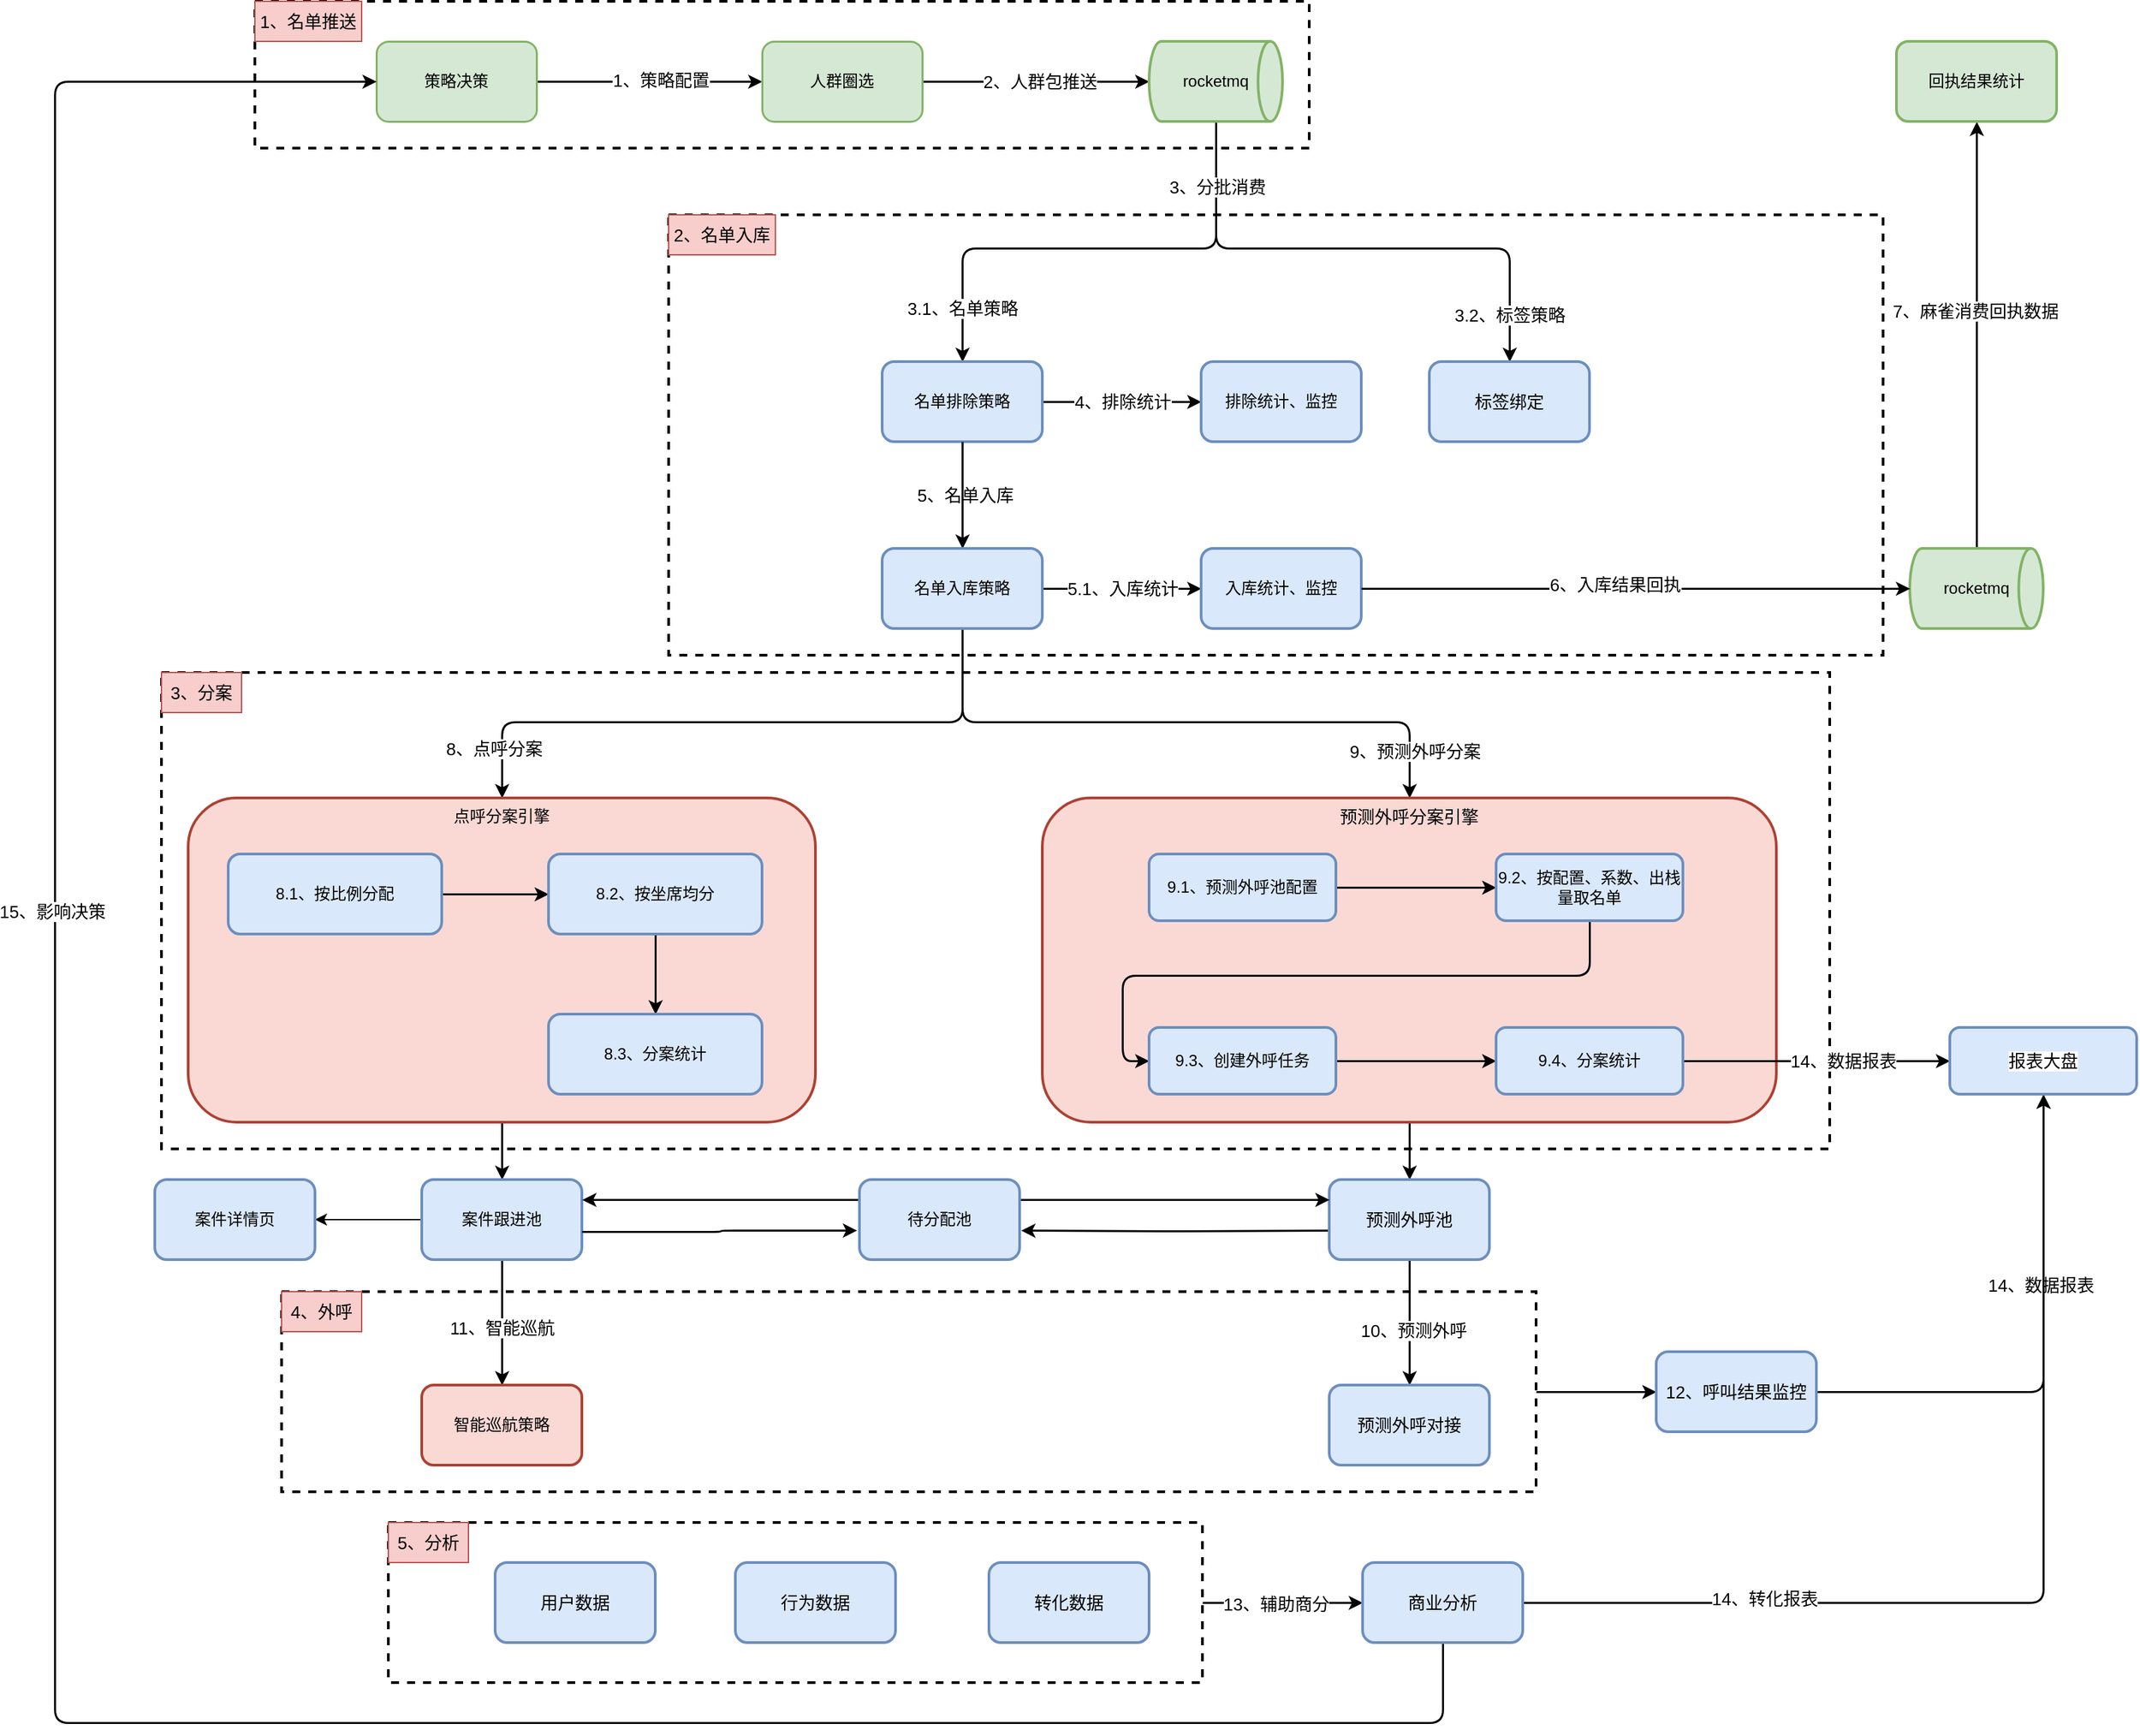<mxfile version="22.1.11" type="github">
  <diagram id="C5RBs43oDa-KdzZeNtuy" name="Page-1">
    <mxGraphModel dx="2531" dy="773" grid="1" gridSize="10" guides="1" tooltips="1" connect="1" arrows="1" fold="1" page="1" pageScale="1" pageWidth="827" pageHeight="1169" math="0" shadow="0">
      <root>
        <mxCell id="WIyWlLk6GJQsqaUBKTNV-0" />
        <mxCell id="WIyWlLk6GJQsqaUBKTNV-1" parent="WIyWlLk6GJQsqaUBKTNV-0" />
        <mxCell id="0QXstFSb4oRgifQFhRum-36" value="" style="rounded=0;whiteSpace=wrap;html=1;labelBackgroundColor=default;align=center;verticalAlign=middle;fontFamily=Helvetica;fontSize=13;fontColor=default;fillColor=none;gradientColor=none;dashed=1;strokeWidth=2;" parent="WIyWlLk6GJQsqaUBKTNV-1" vertex="1">
          <mxGeometry x="160" y="1127" width="940" height="150" as="geometry" />
        </mxCell>
        <mxCell id="0QXstFSb4oRgifQFhRum-48" value="" style="rounded=0;whiteSpace=wrap;html=1;labelBackgroundColor=default;align=center;verticalAlign=middle;fontFamily=Helvetica;fontSize=13;fontColor=default;fillColor=none;gradientColor=none;dashed=1;strokeWidth=2;" parent="WIyWlLk6GJQsqaUBKTNV-1" vertex="1">
          <mxGeometry x="240" y="1300" width="610" height="120" as="geometry" />
        </mxCell>
        <mxCell id="0QXstFSb4oRgifQFhRum-38" value="" style="rounded=0;whiteSpace=wrap;html=1;labelBackgroundColor=default;align=center;verticalAlign=middle;fontFamily=Helvetica;fontSize=13;fontColor=default;fillColor=none;gradientColor=none;dashed=1;strokeWidth=2;" parent="WIyWlLk6GJQsqaUBKTNV-1" vertex="1">
          <mxGeometry x="140" y="160" width="790" height="110" as="geometry" />
        </mxCell>
        <mxCell id="0QXstFSb4oRgifQFhRum-43" value="" style="edgeStyle=orthogonalEdgeStyle;shape=connector;rounded=1;orthogonalLoop=1;jettySize=auto;html=1;labelBackgroundColor=default;strokeColor=default;strokeWidth=1.5;align=center;verticalAlign=middle;fontFamily=Helvetica;fontSize=13;fontColor=default;endArrow=classic;entryX=0;entryY=0.5;entryDx=0;entryDy=0;" parent="WIyWlLk6GJQsqaUBKTNV-1" source="0QXstFSb4oRgifQFhRum-36" target="0QXstFSb4oRgifQFhRum-44" edge="1">
          <mxGeometry relative="1" as="geometry">
            <mxPoint x="1180" y="1200" as="targetPoint" />
          </mxGeometry>
        </mxCell>
        <mxCell id="0QXstFSb4oRgifQFhRum-34" value="" style="rounded=0;whiteSpace=wrap;html=1;labelBackgroundColor=default;align=center;verticalAlign=middle;fontFamily=Helvetica;fontSize=13;fontColor=default;fillColor=none;gradientColor=none;dashed=1;strokeWidth=2;" parent="WIyWlLk6GJQsqaUBKTNV-1" vertex="1">
          <mxGeometry x="70" y="663" width="1250" height="357" as="geometry" />
        </mxCell>
        <mxCell id="0QXstFSb4oRgifQFhRum-31" value="" style="rounded=0;whiteSpace=wrap;html=1;labelBackgroundColor=default;align=center;verticalAlign=middle;fontFamily=Helvetica;fontSize=13;fontColor=default;fillColor=none;gradientColor=none;dashed=1;strokeWidth=2;" parent="WIyWlLk6GJQsqaUBKTNV-1" vertex="1">
          <mxGeometry x="450" y="320" width="910" height="330" as="geometry" />
        </mxCell>
        <mxCell id="gLdE-QhClBPgRxDVnxu4-5" value="" style="edgeStyle=orthogonalEdgeStyle;rounded=1;orthogonalLoop=1;jettySize=auto;html=1;strokeWidth=1.5;" parent="WIyWlLk6GJQsqaUBKTNV-1" source="gLdE-QhClBPgRxDVnxu4-2" target="gLdE-QhClBPgRxDVnxu4-4" edge="1">
          <mxGeometry relative="1" as="geometry" />
        </mxCell>
        <mxCell id="gLdE-QhClBPgRxDVnxu4-6" value="1、策略配置" style="edgeLabel;html=1;align=center;verticalAlign=middle;resizable=0;points=[];fontSize=13;fontStyle=0" parent="gLdE-QhClBPgRxDVnxu4-5" vertex="1" connectable="0">
          <mxGeometry x="0.1" y="1" relative="1" as="geometry">
            <mxPoint as="offset" />
          </mxGeometry>
        </mxCell>
        <mxCell id="gLdE-QhClBPgRxDVnxu4-2" value="策略决策" style="rounded=1;whiteSpace=wrap;html=1;strokeWidth=1.5;fillColor=#d5e8d4;strokeColor=#82b366;" parent="WIyWlLk6GJQsqaUBKTNV-1" vertex="1">
          <mxGeometry x="231" y="190" width="120" height="60" as="geometry" />
        </mxCell>
        <mxCell id="gLdE-QhClBPgRxDVnxu4-8" value="" style="edgeStyle=orthogonalEdgeStyle;rounded=1;orthogonalLoop=1;jettySize=auto;html=1;fontFamily=Helvetica;fontSize=12;fontColor=default;strokeWidth=1.5;entryX=0;entryY=0.5;entryDx=0;entryDy=0;entryPerimeter=0;" parent="WIyWlLk6GJQsqaUBKTNV-1" source="gLdE-QhClBPgRxDVnxu4-4" target="gLdE-QhClBPgRxDVnxu4-10" edge="1">
          <mxGeometry relative="1" as="geometry">
            <mxPoint x="790" y="220" as="targetPoint" />
          </mxGeometry>
        </mxCell>
        <mxCell id="gLdE-QhClBPgRxDVnxu4-9" value="2、人群包推送" style="edgeLabel;html=1;align=center;verticalAlign=middle;resizable=0;points=[];fontSize=13;fontFamily=Helvetica;fontColor=default;fontStyle=0" parent="gLdE-QhClBPgRxDVnxu4-8" vertex="1" connectable="0">
          <mxGeometry x="0.033" relative="1" as="geometry">
            <mxPoint as="offset" />
          </mxGeometry>
        </mxCell>
        <mxCell id="gLdE-QhClBPgRxDVnxu4-4" value="人群圈选" style="rounded=1;whiteSpace=wrap;html=1;strokeWidth=1.5;fillColor=#d5e8d4;strokeColor=#82b366;" parent="WIyWlLk6GJQsqaUBKTNV-1" vertex="1">
          <mxGeometry x="520" y="190" width="120" height="60" as="geometry" />
        </mxCell>
        <mxCell id="gLdE-QhClBPgRxDVnxu4-14" value="" style="edgeStyle=orthogonalEdgeStyle;shape=connector;rounded=1;orthogonalLoop=1;jettySize=auto;html=1;labelBackgroundColor=default;strokeColor=default;strokeWidth=1.5;align=center;verticalAlign=middle;fontFamily=Helvetica;fontSize=12;fontColor=default;endArrow=classic;entryX=0.5;entryY=0;entryDx=0;entryDy=0;" parent="WIyWlLk6GJQsqaUBKTNV-1" source="gLdE-QhClBPgRxDVnxu4-10" target="gLdE-QhClBPgRxDVnxu4-40" edge="1">
          <mxGeometry relative="1" as="geometry">
            <mxPoint x="670" y="425" as="targetPoint" />
            <Array as="points">
              <mxPoint x="860" y="345" />
              <mxPoint x="670" y="345" />
            </Array>
          </mxGeometry>
        </mxCell>
        <mxCell id="gLdE-QhClBPgRxDVnxu4-17" style="edgeStyle=orthogonalEdgeStyle;shape=connector;rounded=1;orthogonalLoop=1;jettySize=auto;html=1;labelBackgroundColor=default;strokeColor=default;strokeWidth=1.5;align=center;verticalAlign=middle;fontFamily=Helvetica;fontSize=12;fontColor=default;endArrow=classic;entryX=0.5;entryY=0;entryDx=0;entryDy=0;entryPerimeter=0;" parent="WIyWlLk6GJQsqaUBKTNV-1" source="gLdE-QhClBPgRxDVnxu4-10" target="2kfFUkeNst7DjbefP4rm-22" edge="1">
          <mxGeometry relative="1" as="geometry">
            <mxPoint x="1080" y="425" as="targetPoint" />
            <Array as="points">
              <mxPoint x="860" y="345" />
              <mxPoint x="1080" y="345" />
            </Array>
          </mxGeometry>
        </mxCell>
        <mxCell id="gLdE-QhClBPgRxDVnxu4-20" value="3.2、标签策略" style="edgeLabel;html=1;align=center;verticalAlign=middle;resizable=0;points=[];fontSize=13;fontFamily=Helvetica;fontColor=default;fontStyle=0" parent="gLdE-QhClBPgRxDVnxu4-17" vertex="1" connectable="0">
          <mxGeometry x="0.647" y="1" relative="1" as="geometry">
            <mxPoint x="-1" y="35" as="offset" />
          </mxGeometry>
        </mxCell>
        <mxCell id="0QXstFSb4oRgifQFhRum-40" value="3、分批消费" style="edgeLabel;html=1;align=center;verticalAlign=middle;resizable=0;points=[];fontSize=13;fontFamily=Helvetica;fontColor=default;" parent="gLdE-QhClBPgRxDVnxu4-17" vertex="1" connectable="0">
          <mxGeometry x="-0.757" y="1" relative="1" as="geometry">
            <mxPoint as="offset" />
          </mxGeometry>
        </mxCell>
        <mxCell id="gLdE-QhClBPgRxDVnxu4-10" value="rocketmq" style="strokeWidth=2;html=1;shape=mxgraph.flowchart.direct_data;whiteSpace=wrap;rounded=1;strokeColor=#82b366;align=center;verticalAlign=middle;fontFamily=Helvetica;fontSize=12;fillColor=#d5e8d4;" parent="WIyWlLk6GJQsqaUBKTNV-1" vertex="1">
          <mxGeometry x="810" y="190" width="100" height="60" as="geometry" />
        </mxCell>
        <mxCell id="gLdE-QhClBPgRxDVnxu4-18" value="&lt;span style=&quot;font-weight: normal;&quot;&gt;3.1、名单策略&lt;/span&gt;" style="edgeLabel;html=1;align=center;verticalAlign=middle;resizable=0;points=[];fontSize=13;fontFamily=Helvetica;fontColor=default;fontStyle=1" parent="WIyWlLk6GJQsqaUBKTNV-1" vertex="1" connectable="0">
          <mxGeometry x="670" y="390" as="geometry" />
        </mxCell>
        <mxCell id="2kfFUkeNst7DjbefP4rm-6" value="" style="edgeStyle=orthogonalEdgeStyle;shape=connector;rounded=1;orthogonalLoop=1;jettySize=auto;html=1;labelBackgroundColor=default;strokeColor=default;strokeWidth=1.5;align=center;verticalAlign=middle;fontFamily=Helvetica;fontSize=13;fontColor=default;endArrow=classic;" parent="WIyWlLk6GJQsqaUBKTNV-1" source="gLdE-QhClBPgRxDVnxu4-40" target="2kfFUkeNst7DjbefP4rm-5" edge="1">
          <mxGeometry relative="1" as="geometry" />
        </mxCell>
        <mxCell id="2kfFUkeNst7DjbefP4rm-15" value="4、排除统计" style="edgeLabel;html=1;align=center;verticalAlign=middle;resizable=0;points=[];fontSize=13;fontFamily=Helvetica;fontColor=default;" parent="2kfFUkeNst7DjbefP4rm-6" vertex="1" connectable="0">
          <mxGeometry x="-0.25" relative="1" as="geometry">
            <mxPoint x="15" as="offset" />
          </mxGeometry>
        </mxCell>
        <mxCell id="2kfFUkeNst7DjbefP4rm-9" value="" style="edgeStyle=orthogonalEdgeStyle;shape=connector;rounded=1;orthogonalLoop=1;jettySize=auto;html=1;labelBackgroundColor=default;strokeColor=default;strokeWidth=1.5;align=center;verticalAlign=middle;fontFamily=Helvetica;fontSize=13;fontColor=default;endArrow=classic;" parent="WIyWlLk6GJQsqaUBKTNV-1" source="gLdE-QhClBPgRxDVnxu4-40" target="2kfFUkeNst7DjbefP4rm-8" edge="1">
          <mxGeometry relative="1" as="geometry" />
        </mxCell>
        <mxCell id="0QXstFSb4oRgifQFhRum-0" value="5、名单入库" style="edgeLabel;html=1;align=center;verticalAlign=middle;resizable=0;points=[];fontSize=13;" parent="2kfFUkeNst7DjbefP4rm-9" vertex="1" connectable="0">
          <mxGeometry x="-0.241" y="2" relative="1" as="geometry">
            <mxPoint y="9" as="offset" />
          </mxGeometry>
        </mxCell>
        <mxCell id="gLdE-QhClBPgRxDVnxu4-40" value="名单排除策略" style="whiteSpace=wrap;html=1;fillColor=#dae8fc;strokeColor=#6c8ebf;strokeWidth=2;rounded=1;" parent="WIyWlLk6GJQsqaUBKTNV-1" vertex="1">
          <mxGeometry x="610" y="430" width="120" height="60" as="geometry" />
        </mxCell>
        <mxCell id="2kfFUkeNst7DjbefP4rm-5" value="排除统计、监控" style="whiteSpace=wrap;html=1;fillColor=#dae8fc;strokeColor=#6c8ebf;strokeWidth=2;rounded=1;" parent="WIyWlLk6GJQsqaUBKTNV-1" vertex="1">
          <mxGeometry x="849" y="430" width="120" height="60" as="geometry" />
        </mxCell>
        <mxCell id="2kfFUkeNst7DjbefP4rm-11" value="" style="edgeStyle=orthogonalEdgeStyle;shape=connector;rounded=1;orthogonalLoop=1;jettySize=auto;html=1;labelBackgroundColor=default;strokeColor=default;strokeWidth=1.5;align=center;verticalAlign=middle;fontFamily=Helvetica;fontSize=13;fontColor=default;endArrow=classic;" parent="WIyWlLk6GJQsqaUBKTNV-1" source="2kfFUkeNst7DjbefP4rm-8" target="2kfFUkeNst7DjbefP4rm-10" edge="1">
          <mxGeometry relative="1" as="geometry" />
        </mxCell>
        <mxCell id="2kfFUkeNst7DjbefP4rm-16" value="5.1、入库统计" style="edgeLabel;html=1;align=center;verticalAlign=middle;resizable=0;points=[];fontSize=13;fontFamily=Helvetica;fontColor=default;" parent="2kfFUkeNst7DjbefP4rm-11" vertex="1" connectable="0">
          <mxGeometry x="-0.117" relative="1" as="geometry">
            <mxPoint x="7" as="offset" />
          </mxGeometry>
        </mxCell>
        <mxCell id="2kfFUkeNst7DjbefP4rm-24" value="" style="edgeStyle=orthogonalEdgeStyle;shape=connector;rounded=1;orthogonalLoop=1;jettySize=auto;html=1;labelBackgroundColor=default;strokeColor=default;strokeWidth=1.5;align=center;verticalAlign=middle;fontFamily=Helvetica;fontSize=13;fontColor=default;endArrow=classic;" parent="WIyWlLk6GJQsqaUBKTNV-1" target="2kfFUkeNst7DjbefP4rm-23" edge="1">
          <mxGeometry relative="1" as="geometry">
            <mxPoint x="670" y="490" as="sourcePoint" />
            <Array as="points">
              <mxPoint x="670" y="700" />
              <mxPoint x="325" y="700" />
            </Array>
          </mxGeometry>
        </mxCell>
        <mxCell id="2kfFUkeNst7DjbefP4rm-28" value="8、点呼分案" style="edgeLabel;html=1;align=center;verticalAlign=middle;resizable=0;points=[];fontSize=13;fontFamily=Helvetica;fontColor=default;" parent="2kfFUkeNst7DjbefP4rm-24" vertex="1" connectable="0">
          <mxGeometry x="0.773" y="-1" relative="1" as="geometry">
            <mxPoint x="-19" y="21" as="offset" />
          </mxGeometry>
        </mxCell>
        <mxCell id="2kfFUkeNst7DjbefP4rm-26" style="edgeStyle=orthogonalEdgeStyle;shape=connector;rounded=1;orthogonalLoop=1;jettySize=auto;html=1;labelBackgroundColor=default;strokeColor=default;strokeWidth=1.5;align=center;verticalAlign=middle;fontFamily=Helvetica;fontSize=13;fontColor=default;endArrow=classic;exitX=0.5;exitY=1;exitDx=0;exitDy=0;" parent="WIyWlLk6GJQsqaUBKTNV-1" target="2kfFUkeNst7DjbefP4rm-25" edge="1">
          <mxGeometry relative="1" as="geometry">
            <mxPoint x="670" y="593" as="sourcePoint" />
            <Array as="points">
              <mxPoint x="670" y="700" />
              <mxPoint x="1005" y="700" />
            </Array>
          </mxGeometry>
        </mxCell>
        <mxCell id="2kfFUkeNst7DjbefP4rm-29" value="9、预测外呼分案" style="edgeLabel;html=1;align=center;verticalAlign=middle;resizable=0;points=[];fontSize=13;fontFamily=Helvetica;fontColor=default;" parent="2kfFUkeNst7DjbefP4rm-26" vertex="1" connectable="0">
          <mxGeometry x="0.682" y="-2" relative="1" as="geometry">
            <mxPoint x="26" y="20" as="offset" />
          </mxGeometry>
        </mxCell>
        <mxCell id="2kfFUkeNst7DjbefP4rm-8" value="名单入库策略" style="whiteSpace=wrap;html=1;fillColor=#dae8fc;strokeColor=#6c8ebf;strokeWidth=2;rounded=1;" parent="WIyWlLk6GJQsqaUBKTNV-1" vertex="1">
          <mxGeometry x="610" y="570" width="120" height="60" as="geometry" />
        </mxCell>
        <mxCell id="2kfFUkeNst7DjbefP4rm-10" value="入库统计、监控" style="whiteSpace=wrap;html=1;fillColor=#dae8fc;strokeColor=#6c8ebf;strokeWidth=2;rounded=1;" parent="WIyWlLk6GJQsqaUBKTNV-1" vertex="1">
          <mxGeometry x="849" y="570" width="120" height="60" as="geometry" />
        </mxCell>
        <mxCell id="2kfFUkeNst7DjbefP4rm-20" value="" style="edgeStyle=orthogonalEdgeStyle;shape=connector;rounded=1;orthogonalLoop=1;jettySize=auto;html=1;labelBackgroundColor=default;strokeColor=default;strokeWidth=1.5;align=center;verticalAlign=middle;fontFamily=Helvetica;fontSize=13;fontColor=default;endArrow=classic;" parent="WIyWlLk6GJQsqaUBKTNV-1" source="2kfFUkeNst7DjbefP4rm-12" target="2kfFUkeNst7DjbefP4rm-19" edge="1">
          <mxGeometry relative="1" as="geometry" />
        </mxCell>
        <mxCell id="2kfFUkeNst7DjbefP4rm-21" value="7、麻雀消费回执数据" style="edgeLabel;html=1;align=center;verticalAlign=middle;resizable=0;points=[];fontSize=13;fontFamily=Helvetica;fontColor=default;" parent="2kfFUkeNst7DjbefP4rm-20" vertex="1" connectable="0">
          <mxGeometry x="0.111" y="1" relative="1" as="geometry">
            <mxPoint as="offset" />
          </mxGeometry>
        </mxCell>
        <mxCell id="2kfFUkeNst7DjbefP4rm-12" value="rocketmq" style="strokeWidth=2;html=1;shape=mxgraph.flowchart.direct_data;whiteSpace=wrap;rounded=1;strokeColor=#82b366;align=center;verticalAlign=middle;fontFamily=Helvetica;fontSize=12;fillColor=#d5e8d4;" parent="WIyWlLk6GJQsqaUBKTNV-1" vertex="1">
          <mxGeometry x="1380" y="570" width="100" height="60" as="geometry" />
        </mxCell>
        <mxCell id="2kfFUkeNst7DjbefP4rm-13" style="edgeStyle=orthogonalEdgeStyle;shape=connector;rounded=1;orthogonalLoop=1;jettySize=auto;html=1;entryX=0;entryY=0.5;entryDx=0;entryDy=0;entryPerimeter=0;labelBackgroundColor=default;strokeColor=default;strokeWidth=1.5;align=center;verticalAlign=middle;fontFamily=Helvetica;fontSize=13;fontColor=default;endArrow=classic;" parent="WIyWlLk6GJQsqaUBKTNV-1" source="2kfFUkeNst7DjbefP4rm-10" target="2kfFUkeNst7DjbefP4rm-12" edge="1">
          <mxGeometry relative="1" as="geometry" />
        </mxCell>
        <mxCell id="2kfFUkeNst7DjbefP4rm-14" value="6、入库结果回执" style="edgeLabel;html=1;align=center;verticalAlign=middle;resizable=0;points=[];fontSize=13;fontFamily=Helvetica;fontColor=default;" parent="2kfFUkeNst7DjbefP4rm-13" vertex="1" connectable="0">
          <mxGeometry x="-0.077" y="3" relative="1" as="geometry">
            <mxPoint as="offset" />
          </mxGeometry>
        </mxCell>
        <mxCell id="2kfFUkeNst7DjbefP4rm-19" value="回执结果统计" style="whiteSpace=wrap;html=1;fillColor=#d5e8d4;strokeColor=#82b366;strokeWidth=2;rounded=1;" parent="WIyWlLk6GJQsqaUBKTNV-1" vertex="1">
          <mxGeometry x="1370" y="190" width="120" height="60" as="geometry" />
        </mxCell>
        <mxCell id="2kfFUkeNst7DjbefP4rm-22" value="标签绑定" style="whiteSpace=wrap;html=1;fillColor=#dae8fc;strokeColor=#6c8ebf;strokeWidth=2;rounded=1;labelBackgroundColor=none;align=center;verticalAlign=middle;fontFamily=Helvetica;fontSize=13;fontColor=default;" parent="WIyWlLk6GJQsqaUBKTNV-1" vertex="1">
          <mxGeometry x="1020" y="430" width="120" height="60" as="geometry" />
        </mxCell>
        <mxCell id="0QXstFSb4oRgifQFhRum-16" style="edgeStyle=orthogonalEdgeStyle;shape=connector;rounded=1;orthogonalLoop=1;jettySize=auto;html=1;labelBackgroundColor=default;strokeColor=default;strokeWidth=1.5;align=center;verticalAlign=middle;fontFamily=Helvetica;fontSize=13;fontColor=default;endArrow=classic;exitX=0.5;exitY=1;exitDx=0;exitDy=0;" parent="WIyWlLk6GJQsqaUBKTNV-1" source="2kfFUkeNst7DjbefP4rm-23" target="2kfFUkeNst7DjbefP4rm-32" edge="1">
          <mxGeometry relative="1" as="geometry">
            <mxPoint x="325" y="950" as="sourcePoint" />
          </mxGeometry>
        </mxCell>
        <mxCell id="2kfFUkeNst7DjbefP4rm-23" value="点呼分案引擎" style="whiteSpace=wrap;html=1;fillColor=#fad9d5;strokeColor=#ae4132;strokeWidth=2;rounded=1;verticalAlign=top;" parent="WIyWlLk6GJQsqaUBKTNV-1" vertex="1">
          <mxGeometry x="90" y="757" width="470" height="243" as="geometry" />
        </mxCell>
        <mxCell id="0QXstFSb4oRgifQFhRum-18" style="edgeStyle=orthogonalEdgeStyle;shape=connector;rounded=1;orthogonalLoop=1;jettySize=auto;html=1;entryX=0.5;entryY=0;entryDx=0;entryDy=0;labelBackgroundColor=default;strokeColor=default;strokeWidth=1.5;align=center;verticalAlign=middle;fontFamily=Helvetica;fontSize=13;fontColor=default;endArrow=classic;exitX=0.5;exitY=1;exitDx=0;exitDy=0;" parent="WIyWlLk6GJQsqaUBKTNV-1" source="2kfFUkeNst7DjbefP4rm-25" target="2kfFUkeNst7DjbefP4rm-30" edge="1">
          <mxGeometry relative="1" as="geometry">
            <mxPoint x="1005" y="950" as="sourcePoint" />
          </mxGeometry>
        </mxCell>
        <mxCell id="2kfFUkeNst7DjbefP4rm-25" value="预测外呼分案引擎" style="whiteSpace=wrap;html=1;fillColor=#fad9d5;strokeColor=#ae4132;strokeWidth=2;rounded=1;labelBackgroundColor=none;align=center;verticalAlign=top;fontFamily=Helvetica;fontSize=13;" parent="WIyWlLk6GJQsqaUBKTNV-1" vertex="1">
          <mxGeometry x="730" y="757" width="550" height="243" as="geometry" />
        </mxCell>
        <mxCell id="2kfFUkeNst7DjbefP4rm-40" value="" style="edgeStyle=orthogonalEdgeStyle;shape=connector;rounded=1;orthogonalLoop=1;jettySize=auto;html=1;labelBackgroundColor=default;strokeColor=default;strokeWidth=1.5;align=center;verticalAlign=middle;fontFamily=Helvetica;fontSize=13;fontColor=default;endArrow=classic;" parent="WIyWlLk6GJQsqaUBKTNV-1" source="2kfFUkeNst7DjbefP4rm-30" target="2kfFUkeNst7DjbefP4rm-39" edge="1">
          <mxGeometry relative="1" as="geometry" />
        </mxCell>
        <mxCell id="2kfFUkeNst7DjbefP4rm-41" value="10、预测外呼" style="edgeLabel;html=1;align=center;verticalAlign=middle;resizable=0;points=[];fontSize=13;fontFamily=Helvetica;fontColor=default;" parent="2kfFUkeNst7DjbefP4rm-40" vertex="1" connectable="0">
          <mxGeometry x="-0.175" y="3" relative="1" as="geometry">
            <mxPoint y="14" as="offset" />
          </mxGeometry>
        </mxCell>
        <mxCell id="2kfFUkeNst7DjbefP4rm-46" style="edgeStyle=orthogonalEdgeStyle;shape=connector;rounded=1;orthogonalLoop=1;jettySize=auto;html=1;entryX=1.008;entryY=0.633;entryDx=0;entryDy=0;labelBackgroundColor=default;strokeColor=default;strokeWidth=1.5;align=center;verticalAlign=middle;fontFamily=Helvetica;fontSize=13;fontColor=default;endArrow=classic;exitX=0;exitY=0.75;exitDx=0;exitDy=0;entryPerimeter=0;" parent="WIyWlLk6GJQsqaUBKTNV-1" target="2kfFUkeNst7DjbefP4rm-34" edge="1">
          <mxGeometry relative="1" as="geometry">
            <mxPoint x="945" y="1081" as="sourcePoint" />
            <mxPoint x="690" y="1081" as="targetPoint" />
            <Array as="points" />
          </mxGeometry>
        </mxCell>
        <mxCell id="2kfFUkeNst7DjbefP4rm-30" value="预测外呼池" style="whiteSpace=wrap;html=1;fillColor=#dae8fc;strokeColor=#6c8ebf;strokeWidth=2;rounded=1;labelBackgroundColor=none;align=center;verticalAlign=middle;fontFamily=Helvetica;fontSize=13;" parent="WIyWlLk6GJQsqaUBKTNV-1" vertex="1">
          <mxGeometry x="945" y="1043" width="120" height="60" as="geometry" />
        </mxCell>
        <mxCell id="0QXstFSb4oRgifQFhRum-22" value="" style="edgeStyle=orthogonalEdgeStyle;shape=connector;rounded=1;orthogonalLoop=1;jettySize=auto;html=1;labelBackgroundColor=default;strokeColor=default;strokeWidth=1.5;align=center;verticalAlign=middle;fontFamily=Helvetica;fontSize=13;fontColor=default;endArrow=classic;" parent="WIyWlLk6GJQsqaUBKTNV-1" source="2kfFUkeNst7DjbefP4rm-32" target="0QXstFSb4oRgifQFhRum-21" edge="1">
          <mxGeometry relative="1" as="geometry" />
        </mxCell>
        <mxCell id="0QXstFSb4oRgifQFhRum-23" value="11、智能巡航" style="edgeLabel;html=1;align=center;verticalAlign=middle;resizable=0;points=[];fontSize=13;fontFamily=Helvetica;fontColor=default;" parent="0QXstFSb4oRgifQFhRum-22" vertex="1" connectable="0">
          <mxGeometry x="-0.1" relative="1" as="geometry">
            <mxPoint y="8" as="offset" />
          </mxGeometry>
        </mxCell>
        <mxCell id="d5Nb9R30I1N5eDlKgmlV-1" value="" style="edgeStyle=orthogonalEdgeStyle;rounded=0;orthogonalLoop=1;jettySize=auto;html=1;" edge="1" parent="WIyWlLk6GJQsqaUBKTNV-1" source="2kfFUkeNst7DjbefP4rm-32" target="d5Nb9R30I1N5eDlKgmlV-0">
          <mxGeometry relative="1" as="geometry" />
        </mxCell>
        <mxCell id="2kfFUkeNst7DjbefP4rm-32" value="案件跟进池" style="whiteSpace=wrap;html=1;fillColor=#dae8fc;strokeColor=#6c8ebf;strokeWidth=2;rounded=1;" parent="WIyWlLk6GJQsqaUBKTNV-1" vertex="1">
          <mxGeometry x="265" y="1043" width="120" height="60" as="geometry" />
        </mxCell>
        <mxCell id="2kfFUkeNst7DjbefP4rm-44" style="edgeStyle=orthogonalEdgeStyle;shape=connector;rounded=1;orthogonalLoop=1;jettySize=auto;html=1;entryX=1;entryY=0.25;entryDx=0;entryDy=0;labelBackgroundColor=default;strokeColor=default;strokeWidth=1.5;align=center;verticalAlign=middle;fontFamily=Helvetica;fontSize=13;fontColor=default;endArrow=classic;exitX=0;exitY=0.25;exitDx=0;exitDy=0;" parent="WIyWlLk6GJQsqaUBKTNV-1" source="2kfFUkeNst7DjbefP4rm-34" target="2kfFUkeNst7DjbefP4rm-32" edge="1">
          <mxGeometry relative="1" as="geometry">
            <mxPoint x="510" y="1063" as="sourcePoint" />
            <mxPoint x="430" y="1063" as="targetPoint" />
          </mxGeometry>
        </mxCell>
        <mxCell id="2kfFUkeNst7DjbefP4rm-45" style="edgeStyle=orthogonalEdgeStyle;shape=connector;rounded=1;orthogonalLoop=1;jettySize=auto;html=1;entryX=0;entryY=0.25;entryDx=0;entryDy=0;labelBackgroundColor=default;strokeColor=default;strokeWidth=1.5;align=center;verticalAlign=middle;fontFamily=Helvetica;fontSize=13;fontColor=default;endArrow=classic;exitX=1;exitY=0.25;exitDx=0;exitDy=0;" parent="WIyWlLk6GJQsqaUBKTNV-1" source="2kfFUkeNst7DjbefP4rm-34" target="2kfFUkeNst7DjbefP4rm-30" edge="1">
          <mxGeometry relative="1" as="geometry">
            <mxPoint x="727" y="1053" as="sourcePoint" />
            <mxPoint x="827" y="1053" as="targetPoint" />
          </mxGeometry>
        </mxCell>
        <mxCell id="2kfFUkeNst7DjbefP4rm-34" value="待分配池" style="whiteSpace=wrap;html=1;fillColor=#dae8fc;strokeColor=#6c8ebf;strokeWidth=2;rounded=1;" parent="WIyWlLk6GJQsqaUBKTNV-1" vertex="1">
          <mxGeometry x="593" y="1043" width="120" height="60" as="geometry" />
        </mxCell>
        <mxCell id="2kfFUkeNst7DjbefP4rm-39" value="预测外呼对接" style="whiteSpace=wrap;html=1;fillColor=#dae8fc;strokeColor=#6c8ebf;strokeWidth=2;rounded=1;labelBackgroundColor=none;align=center;verticalAlign=middle;fontFamily=Helvetica;fontSize=13;" parent="WIyWlLk6GJQsqaUBKTNV-1" vertex="1">
          <mxGeometry x="945" y="1197" width="120" height="60" as="geometry" />
        </mxCell>
        <mxCell id="0QXstFSb4oRgifQFhRum-12" style="edgeStyle=orthogonalEdgeStyle;shape=connector;rounded=1;orthogonalLoop=1;jettySize=auto;html=1;entryX=0;entryY=0.5;entryDx=0;entryDy=0;labelBackgroundColor=default;strokeColor=default;strokeWidth=1.5;align=center;verticalAlign=middle;fontFamily=Helvetica;fontSize=13;fontColor=default;endArrow=classic;" parent="WIyWlLk6GJQsqaUBKTNV-1" source="0QXstFSb4oRgifQFhRum-1" target="0QXstFSb4oRgifQFhRum-2" edge="1">
          <mxGeometry relative="1" as="geometry" />
        </mxCell>
        <mxCell id="0QXstFSb4oRgifQFhRum-1" value="8.1、按比例分配" style="whiteSpace=wrap;html=1;fillColor=#dae8fc;strokeColor=#6c8ebf;strokeWidth=2;rounded=1;" parent="WIyWlLk6GJQsqaUBKTNV-1" vertex="1">
          <mxGeometry x="120" y="799" width="160" height="60" as="geometry" />
        </mxCell>
        <mxCell id="0QXstFSb4oRgifQFhRum-20" value="" style="edgeStyle=orthogonalEdgeStyle;shape=connector;rounded=1;orthogonalLoop=1;jettySize=auto;html=1;labelBackgroundColor=default;strokeColor=default;strokeWidth=1.5;align=center;verticalAlign=middle;fontFamily=Helvetica;fontSize=13;fontColor=default;endArrow=classic;" parent="WIyWlLk6GJQsqaUBKTNV-1" source="0QXstFSb4oRgifQFhRum-2" target="0QXstFSb4oRgifQFhRum-19" edge="1">
          <mxGeometry relative="1" as="geometry" />
        </mxCell>
        <mxCell id="0QXstFSb4oRgifQFhRum-2" value="8.2、按坐席均分" style="whiteSpace=wrap;html=1;fillColor=#dae8fc;strokeColor=#6c8ebf;strokeWidth=2;rounded=1;" parent="WIyWlLk6GJQsqaUBKTNV-1" vertex="1">
          <mxGeometry x="360" y="799" width="160" height="60" as="geometry" />
        </mxCell>
        <mxCell id="0QXstFSb4oRgifQFhRum-13" style="edgeStyle=orthogonalEdgeStyle;shape=connector;rounded=1;orthogonalLoop=1;jettySize=auto;html=1;entryX=0;entryY=0.5;entryDx=0;entryDy=0;labelBackgroundColor=default;strokeColor=default;strokeWidth=1.5;align=center;verticalAlign=middle;fontFamily=Helvetica;fontSize=13;fontColor=default;endArrow=classic;" parent="WIyWlLk6GJQsqaUBKTNV-1" source="0QXstFSb4oRgifQFhRum-4" target="0QXstFSb4oRgifQFhRum-6" edge="1">
          <mxGeometry relative="1" as="geometry" />
        </mxCell>
        <mxCell id="0QXstFSb4oRgifQFhRum-4" value="9.1、预测外呼池配置" style="whiteSpace=wrap;html=1;fillColor=#dae8fc;strokeColor=#6c8ebf;strokeWidth=2;rounded=1;" parent="WIyWlLk6GJQsqaUBKTNV-1" vertex="1">
          <mxGeometry x="810" y="799" width="140" height="50" as="geometry" />
        </mxCell>
        <mxCell id="0QXstFSb4oRgifQFhRum-15" style="edgeStyle=orthogonalEdgeStyle;shape=connector;rounded=1;orthogonalLoop=1;jettySize=auto;html=1;entryX=0;entryY=0.5;entryDx=0;entryDy=0;labelBackgroundColor=default;strokeColor=default;strokeWidth=1.5;align=center;verticalAlign=middle;fontFamily=Helvetica;fontSize=13;fontColor=default;endArrow=classic;" parent="WIyWlLk6GJQsqaUBKTNV-1" source="0QXstFSb4oRgifQFhRum-6" target="0QXstFSb4oRgifQFhRum-8" edge="1">
          <mxGeometry relative="1" as="geometry">
            <Array as="points">
              <mxPoint x="1140" y="890" />
              <mxPoint x="790" y="890" />
              <mxPoint x="790" y="954" />
            </Array>
          </mxGeometry>
        </mxCell>
        <mxCell id="0QXstFSb4oRgifQFhRum-6" value="9.2、按配置、系数、出栈量取名单" style="whiteSpace=wrap;html=1;fillColor=#dae8fc;strokeColor=#6c8ebf;strokeWidth=2;rounded=1;" parent="WIyWlLk6GJQsqaUBKTNV-1" vertex="1">
          <mxGeometry x="1070" y="799" width="140" height="50" as="geometry" />
        </mxCell>
        <mxCell id="0QXstFSb4oRgifQFhRum-14" style="edgeStyle=orthogonalEdgeStyle;shape=connector;rounded=1;orthogonalLoop=1;jettySize=auto;html=1;entryX=0;entryY=0.5;entryDx=0;entryDy=0;labelBackgroundColor=default;strokeColor=default;strokeWidth=1.5;align=center;verticalAlign=middle;fontFamily=Helvetica;fontSize=13;fontColor=default;endArrow=classic;" parent="WIyWlLk6GJQsqaUBKTNV-1" source="0QXstFSb4oRgifQFhRum-8" target="0QXstFSb4oRgifQFhRum-10" edge="1">
          <mxGeometry relative="1" as="geometry" />
        </mxCell>
        <mxCell id="0QXstFSb4oRgifQFhRum-8" value="9.3、创建外呼任务" style="whiteSpace=wrap;html=1;fillColor=#dae8fc;strokeColor=#6c8ebf;strokeWidth=2;rounded=1;" parent="WIyWlLk6GJQsqaUBKTNV-1" vertex="1">
          <mxGeometry x="810" y="929" width="140" height="50" as="geometry" />
        </mxCell>
        <mxCell id="0QXstFSb4oRgifQFhRum-60" style="edgeStyle=orthogonalEdgeStyle;shape=connector;rounded=1;orthogonalLoop=1;jettySize=auto;html=1;labelBackgroundColor=default;strokeColor=default;strokeWidth=1.5;align=center;verticalAlign=middle;fontFamily=Helvetica;fontSize=13;fontColor=default;endArrow=classic;" parent="WIyWlLk6GJQsqaUBKTNV-1" source="0QXstFSb4oRgifQFhRum-10" target="0QXstFSb4oRgifQFhRum-59" edge="1">
          <mxGeometry relative="1" as="geometry" />
        </mxCell>
        <mxCell id="0QXstFSb4oRgifQFhRum-63" value="14、数据报表" style="edgeLabel;html=1;align=center;verticalAlign=middle;resizable=0;points=[];fontSize=13;fontFamily=Helvetica;fontColor=default;" parent="0QXstFSb4oRgifQFhRum-60" vertex="1" connectable="0">
          <mxGeometry x="-0.02" relative="1" as="geometry">
            <mxPoint x="22" as="offset" />
          </mxGeometry>
        </mxCell>
        <mxCell id="0QXstFSb4oRgifQFhRum-10" value="9.4、分案统计" style="whiteSpace=wrap;html=1;fillColor=#dae8fc;strokeColor=#6c8ebf;strokeWidth=2;rounded=1;" parent="WIyWlLk6GJQsqaUBKTNV-1" vertex="1">
          <mxGeometry x="1070" y="929" width="140" height="50" as="geometry" />
        </mxCell>
        <mxCell id="0QXstFSb4oRgifQFhRum-17" style="edgeStyle=orthogonalEdgeStyle;shape=connector;rounded=1;orthogonalLoop=1;jettySize=auto;html=1;entryX=-0.017;entryY=0.633;entryDx=0;entryDy=0;labelBackgroundColor=default;strokeColor=default;strokeWidth=1.5;align=center;verticalAlign=middle;fontFamily=Helvetica;fontSize=13;fontColor=default;endArrow=classic;exitX=1;exitY=0.65;exitDx=0;exitDy=0;exitPerimeter=0;entryPerimeter=0;" parent="WIyWlLk6GJQsqaUBKTNV-1" source="2kfFUkeNst7DjbefP4rm-32" target="2kfFUkeNst7DjbefP4rm-34" edge="1">
          <mxGeometry relative="1" as="geometry">
            <mxPoint x="385" y="1128" as="sourcePoint" />
            <mxPoint x="560" y="1103" as="targetPoint" />
          </mxGeometry>
        </mxCell>
        <mxCell id="0QXstFSb4oRgifQFhRum-19" value="8.3、分案统计" style="whiteSpace=wrap;html=1;fillColor=#dae8fc;strokeColor=#6c8ebf;strokeWidth=2;rounded=1;" parent="WIyWlLk6GJQsqaUBKTNV-1" vertex="1">
          <mxGeometry x="360" y="919" width="160" height="60" as="geometry" />
        </mxCell>
        <mxCell id="0QXstFSb4oRgifQFhRum-21" value="智能巡航策略" style="whiteSpace=wrap;html=1;fillColor=#fad9d5;strokeColor=#ae4132;strokeWidth=2;rounded=1;" parent="WIyWlLk6GJQsqaUBKTNV-1" vertex="1">
          <mxGeometry x="265" y="1197" width="120" height="60" as="geometry" />
        </mxCell>
        <mxCell id="0QXstFSb4oRgifQFhRum-32" value="2、名单入库" style="text;html=1;strokeColor=#b85450;fillColor=#f8cecc;align=center;verticalAlign=middle;whiteSpace=wrap;rounded=0;fontSize=13;fontFamily=Helvetica;" parent="WIyWlLk6GJQsqaUBKTNV-1" vertex="1">
          <mxGeometry x="450" y="320" width="80" height="30" as="geometry" />
        </mxCell>
        <mxCell id="0QXstFSb4oRgifQFhRum-35" value="3、分案" style="text;html=1;strokeColor=#b85450;fillColor=#f8cecc;align=center;verticalAlign=middle;whiteSpace=wrap;rounded=0;fontSize=13;fontFamily=Helvetica;" parent="WIyWlLk6GJQsqaUBKTNV-1" vertex="1">
          <mxGeometry x="70" y="663" width="60" height="30" as="geometry" />
        </mxCell>
        <mxCell id="0QXstFSb4oRgifQFhRum-37" value="4、外呼" style="text;html=1;strokeColor=#b85450;fillColor=#f8cecc;align=center;verticalAlign=middle;whiteSpace=wrap;rounded=0;fontSize=13;fontFamily=Helvetica;" parent="WIyWlLk6GJQsqaUBKTNV-1" vertex="1">
          <mxGeometry x="160" y="1127" width="60" height="30" as="geometry" />
        </mxCell>
        <mxCell id="0QXstFSb4oRgifQFhRum-39" value="1、名单推送" style="text;html=1;strokeColor=#b85450;fillColor=#f8cecc;align=center;verticalAlign=middle;whiteSpace=wrap;rounded=0;fontSize=13;fontFamily=Helvetica;" parent="WIyWlLk6GJQsqaUBKTNV-1" vertex="1">
          <mxGeometry x="140" y="160" width="80" height="30" as="geometry" />
        </mxCell>
        <mxCell id="0QXstFSb4oRgifQFhRum-61" style="edgeStyle=orthogonalEdgeStyle;shape=connector;rounded=1;orthogonalLoop=1;jettySize=auto;html=1;labelBackgroundColor=default;strokeColor=default;strokeWidth=1.5;align=center;verticalAlign=middle;fontFamily=Helvetica;fontSize=13;fontColor=default;endArrow=classic;" parent="WIyWlLk6GJQsqaUBKTNV-1" source="0QXstFSb4oRgifQFhRum-44" target="0QXstFSb4oRgifQFhRum-59" edge="1">
          <mxGeometry relative="1" as="geometry" />
        </mxCell>
        <mxCell id="0QXstFSb4oRgifQFhRum-62" value="14、数据报表" style="edgeLabel;html=1;align=center;verticalAlign=middle;resizable=0;points=[];fontSize=13;fontFamily=Helvetica;fontColor=default;" parent="0QXstFSb4oRgifQFhRum-61" vertex="1" connectable="0">
          <mxGeometry x="0.272" y="2" relative="1" as="geometry">
            <mxPoint as="offset" />
          </mxGeometry>
        </mxCell>
        <mxCell id="0QXstFSb4oRgifQFhRum-44" value="12、呼叫结果监控" style="whiteSpace=wrap;html=1;fillColor=#dae8fc;strokeColor=#6c8ebf;strokeWidth=2;rounded=1;labelBackgroundColor=none;align=center;verticalAlign=middle;fontFamily=Helvetica;fontSize=13;" parent="WIyWlLk6GJQsqaUBKTNV-1" vertex="1">
          <mxGeometry x="1190" y="1172" width="120" height="60" as="geometry" />
        </mxCell>
        <mxCell id="0QXstFSb4oRgifQFhRum-45" value="用户数据" style="whiteSpace=wrap;html=1;fillColor=#dae8fc;strokeColor=#6c8ebf;strokeWidth=2;rounded=1;labelBackgroundColor=none;align=center;verticalAlign=middle;fontFamily=Helvetica;fontSize=13;fontColor=default;" parent="WIyWlLk6GJQsqaUBKTNV-1" vertex="1">
          <mxGeometry x="320" y="1330" width="120" height="60" as="geometry" />
        </mxCell>
        <mxCell id="0QXstFSb4oRgifQFhRum-46" value="行为数据" style="whiteSpace=wrap;html=1;fillColor=#dae8fc;strokeColor=#6c8ebf;strokeWidth=2;rounded=1;labelBackgroundColor=none;align=center;verticalAlign=middle;fontFamily=Helvetica;fontSize=13;fontColor=default;" parent="WIyWlLk6GJQsqaUBKTNV-1" vertex="1">
          <mxGeometry x="500" y="1330" width="120" height="60" as="geometry" />
        </mxCell>
        <mxCell id="0QXstFSb4oRgifQFhRum-47" value="转化数据" style="whiteSpace=wrap;html=1;fillColor=#dae8fc;strokeColor=#6c8ebf;strokeWidth=2;rounded=1;labelBackgroundColor=none;align=center;verticalAlign=middle;fontFamily=Helvetica;fontSize=13;fontColor=default;" parent="WIyWlLk6GJQsqaUBKTNV-1" vertex="1">
          <mxGeometry x="690" y="1330" width="120" height="60" as="geometry" />
        </mxCell>
        <mxCell id="0QXstFSb4oRgifQFhRum-55" style="edgeStyle=orthogonalEdgeStyle;shape=connector;rounded=1;orthogonalLoop=1;jettySize=auto;html=1;entryX=0;entryY=0.5;entryDx=0;entryDy=0;labelBackgroundColor=default;strokeColor=default;strokeWidth=1.5;align=center;verticalAlign=middle;fontFamily=Helvetica;fontSize=13;fontColor=default;endArrow=classic;" parent="WIyWlLk6GJQsqaUBKTNV-1" source="0QXstFSb4oRgifQFhRum-48" target="0QXstFSb4oRgifQFhRum-54" edge="1">
          <mxGeometry relative="1" as="geometry" />
        </mxCell>
        <mxCell id="0QXstFSb4oRgifQFhRum-56" value="13、辅助商分" style="edgeLabel;html=1;align=center;verticalAlign=middle;resizable=0;points=[];fontSize=13;fontFamily=Helvetica;fontColor=default;" parent="0QXstFSb4oRgifQFhRum-55" vertex="1" connectable="0">
          <mxGeometry x="-0.083" y="-1" relative="1" as="geometry">
            <mxPoint as="offset" />
          </mxGeometry>
        </mxCell>
        <mxCell id="0QXstFSb4oRgifQFhRum-49" value="5、分析" style="text;html=1;strokeColor=#b85450;fillColor=#f8cecc;align=center;verticalAlign=middle;whiteSpace=wrap;rounded=0;fontSize=13;fontFamily=Helvetica;" parent="WIyWlLk6GJQsqaUBKTNV-1" vertex="1">
          <mxGeometry x="240" y="1300" width="60" height="30" as="geometry" />
        </mxCell>
        <mxCell id="0QXstFSb4oRgifQFhRum-66" style="edgeStyle=orthogonalEdgeStyle;shape=connector;rounded=1;orthogonalLoop=1;jettySize=auto;html=1;entryX=0.5;entryY=1;entryDx=0;entryDy=0;labelBackgroundColor=default;strokeColor=default;strokeWidth=1.5;align=center;verticalAlign=middle;fontFamily=Helvetica;fontSize=13;fontColor=default;endArrow=classic;" parent="WIyWlLk6GJQsqaUBKTNV-1" source="0QXstFSb4oRgifQFhRum-54" target="0QXstFSb4oRgifQFhRum-59" edge="1">
          <mxGeometry relative="1" as="geometry" />
        </mxCell>
        <mxCell id="0QXstFSb4oRgifQFhRum-67" value="14、转化报表" style="edgeLabel;html=1;align=center;verticalAlign=middle;resizable=0;points=[];fontSize=13;fontFamily=Helvetica;fontColor=default;" parent="0QXstFSb4oRgifQFhRum-66" vertex="1" connectable="0">
          <mxGeometry x="-0.53" y="3" relative="1" as="geometry">
            <mxPoint as="offset" />
          </mxGeometry>
        </mxCell>
        <mxCell id="0QXstFSb4oRgifQFhRum-68" style="edgeStyle=orthogonalEdgeStyle;shape=connector;rounded=1;orthogonalLoop=1;jettySize=auto;html=1;entryX=0;entryY=0.5;entryDx=0;entryDy=0;labelBackgroundColor=default;strokeColor=default;strokeWidth=1.5;align=center;verticalAlign=middle;fontFamily=Helvetica;fontSize=13;fontColor=default;endArrow=classic;" parent="WIyWlLk6GJQsqaUBKTNV-1" source="0QXstFSb4oRgifQFhRum-54" target="gLdE-QhClBPgRxDVnxu4-2" edge="1">
          <mxGeometry relative="1" as="geometry">
            <Array as="points">
              <mxPoint x="1030" y="1450" />
              <mxPoint x="-10" y="1450" />
              <mxPoint x="-10" y="220" />
            </Array>
          </mxGeometry>
        </mxCell>
        <mxCell id="0QXstFSb4oRgifQFhRum-69" value="15、影响决策" style="edgeLabel;html=1;align=center;verticalAlign=middle;resizable=0;points=[];fontSize=13;fontFamily=Helvetica;fontColor=default;" parent="0QXstFSb4oRgifQFhRum-68" vertex="1" connectable="0">
          <mxGeometry x="0.329" y="2" relative="1" as="geometry">
            <mxPoint as="offset" />
          </mxGeometry>
        </mxCell>
        <mxCell id="0QXstFSb4oRgifQFhRum-54" value="商业分析" style="whiteSpace=wrap;html=1;fillColor=#dae8fc;strokeColor=#6c8ebf;strokeWidth=2;rounded=1;labelBackgroundColor=none;align=center;verticalAlign=middle;fontFamily=Helvetica;fontSize=13;" parent="WIyWlLk6GJQsqaUBKTNV-1" vertex="1">
          <mxGeometry x="970" y="1330" width="120" height="60" as="geometry" />
        </mxCell>
        <mxCell id="0QXstFSb4oRgifQFhRum-59" value="报表大盘" style="whiteSpace=wrap;html=1;fillColor=#dae8fc;strokeColor=#6c8ebf;strokeWidth=2;rounded=1;labelBackgroundColor=default;align=center;verticalAlign=middle;fontFamily=Helvetica;fontSize=13;fontColor=default;" parent="WIyWlLk6GJQsqaUBKTNV-1" vertex="1">
          <mxGeometry x="1410" y="929" width="140" height="50" as="geometry" />
        </mxCell>
        <mxCell id="d5Nb9R30I1N5eDlKgmlV-0" value="案件详情页" style="whiteSpace=wrap;html=1;fillColor=#dae8fc;strokeColor=#6c8ebf;strokeWidth=2;rounded=1;" vertex="1" parent="WIyWlLk6GJQsqaUBKTNV-1">
          <mxGeometry x="65" y="1043" width="120" height="60" as="geometry" />
        </mxCell>
      </root>
    </mxGraphModel>
  </diagram>
</mxfile>
